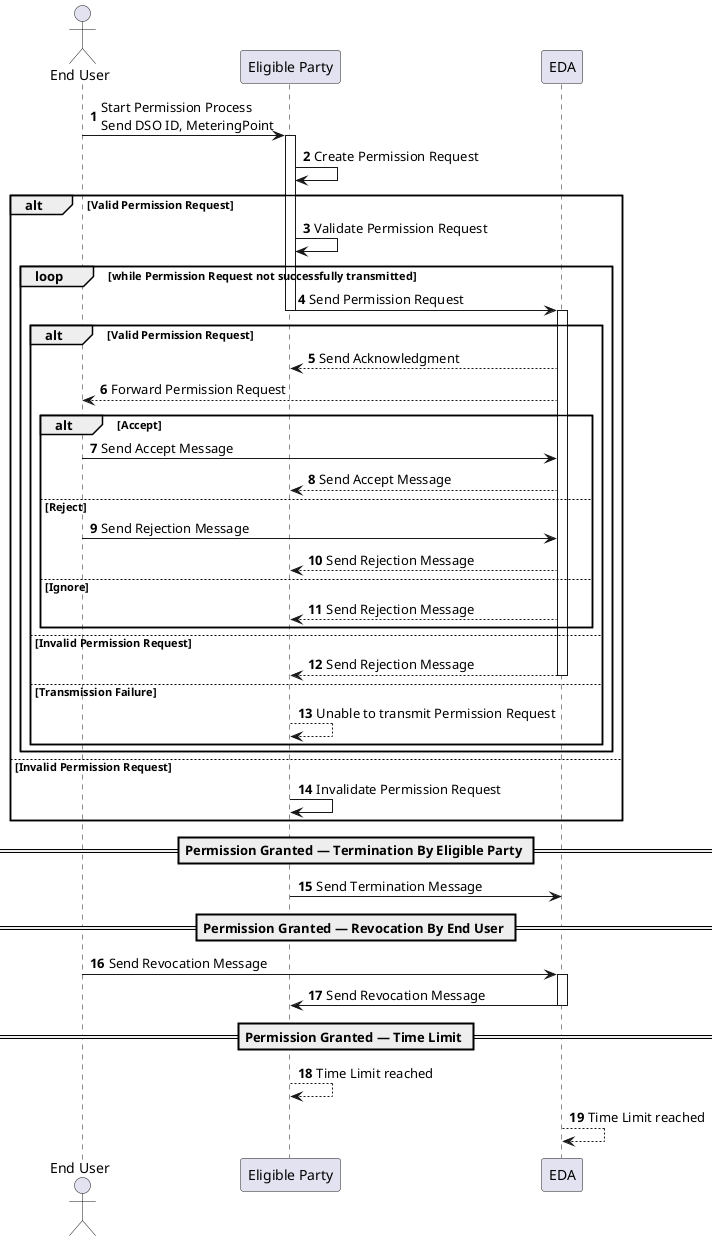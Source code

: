 @startuml
autonumber
actor user as "End User"
participant ep as "Eligible Party"
participant eda as "EDA"
user -> ep++ : Start Permission Process\nSend DSO ID, MeteringPoint
ep -> ep : Create Permission Request
alt Valid Permission Request
  ep -> ep : Validate Permission Request
  loop while Permission Request not successfully transmitted

    ep -> eda--++ : Send Permission Request
    alt Valid Permission Request
      eda --> ep : Send Acknowledgment
      eda --> user : Forward Permission Request
      alt Accept
        user -> eda : Send Accept Message
        eda --> ep : Send Accept Message
      else Reject
        user -> eda : Send Rejection Message
        eda --> ep : Send Rejection Message
      else Ignore
        eda --> ep : Send Rejection Message
      end
    else Invalid Permission Request
      eda --> ep-- : Send Rejection Message
    else Transmission Failure
      ep --> ep : Unable to transmit Permission Request
    end

  end
else Invalid Permission Request
  ep -> ep : Invalidate Permission Request
end

== Permission Granted — Termination By Eligible Party ==
ep -> eda : Send Termination Message

== Permission Granted — Revocation By End User ==
user -> eda++  : Send Revocation Message
eda -> ep-- : Send Revocation Message

== Permission Granted — Time Limit ==
ep --> ep : Time Limit reached
eda --> eda : Time Limit reached


@enduml
